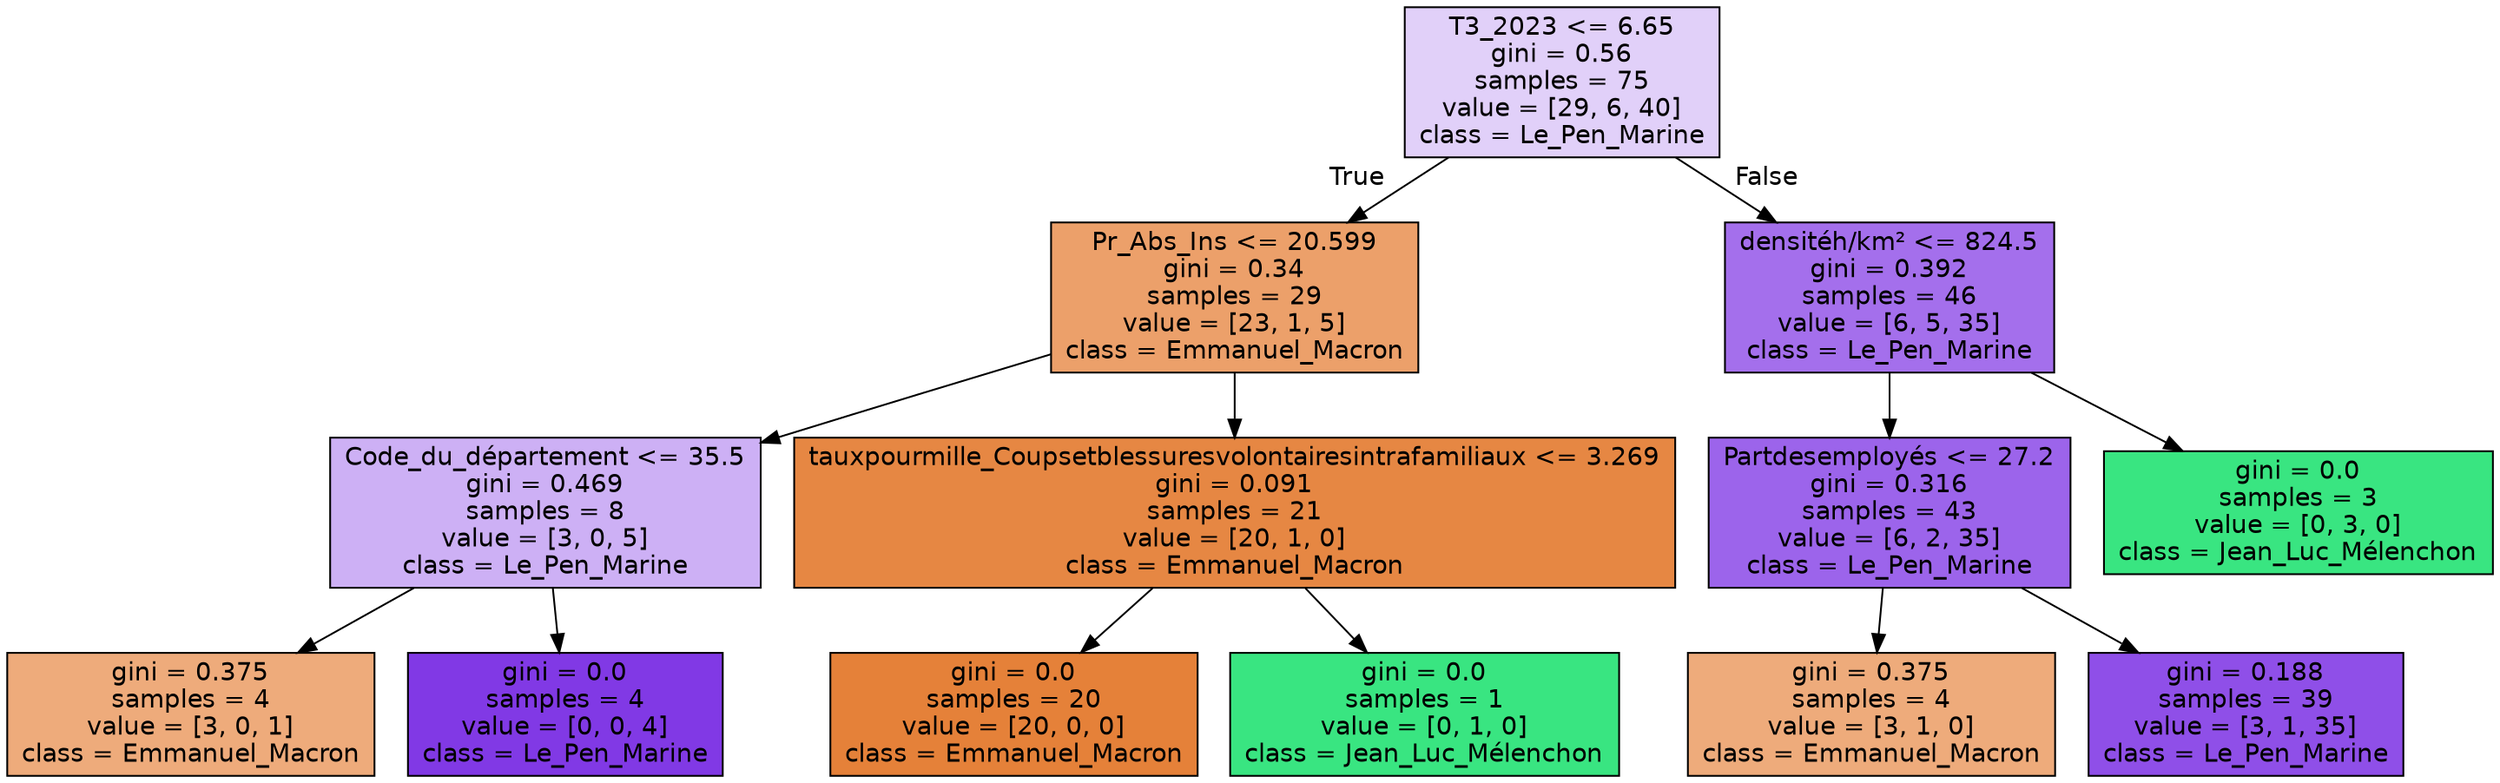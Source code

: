 digraph Tree {
node [shape=box, style="filled", color="black", fontname="helvetica"] ;
edge [fontname="helvetica"] ;
0 [label="T3_2023 <= 6.65\ngini = 0.56\nsamples = 75\nvalue = [29, 6, 40]\nclass = Le_Pen_Marine", fillcolor="#e1d0f9"] ;
1 [label="Pr_Abs_Ins <= 20.599\ngini = 0.34\nsamples = 29\nvalue = [23, 1, 5]\nclass = Emmanuel_Macron", fillcolor="#eca06a"] ;
0 -> 1 [labeldistance=2.5, labelangle=45, headlabel="True"] ;
2 [label="Code_du_département <= 35.5\ngini = 0.469\nsamples = 8\nvalue = [3, 0, 5]\nclass = Le_Pen_Marine", fillcolor="#cdb0f5"] ;
1 -> 2 ;
3 [label="gini = 0.375\nsamples = 4\nvalue = [3, 0, 1]\nclass = Emmanuel_Macron", fillcolor="#eeab7b"] ;
2 -> 3 ;
4 [label="gini = 0.0\nsamples = 4\nvalue = [0, 0, 4]\nclass = Le_Pen_Marine", fillcolor="#8139e5"] ;
2 -> 4 ;
5 [label="tauxpourmille_Coupsetblessuresvolontairesintrafamiliaux <= 3.269\ngini = 0.091\nsamples = 21\nvalue = [20, 1, 0]\nclass = Emmanuel_Macron", fillcolor="#e68743"] ;
1 -> 5 ;
6 [label="gini = 0.0\nsamples = 20\nvalue = [20, 0, 0]\nclass = Emmanuel_Macron", fillcolor="#e58139"] ;
5 -> 6 ;
7 [label="gini = 0.0\nsamples = 1\nvalue = [0, 1, 0]\nclass = Jean_Luc_Mélenchon", fillcolor="#39e581"] ;
5 -> 7 ;
8 [label="densitéh/km² <= 824.5\ngini = 0.392\nsamples = 46\nvalue = [6, 5, 35]\nclass = Le_Pen_Marine", fillcolor="#a46fec"] ;
0 -> 8 [labeldistance=2.5, labelangle=-45, headlabel="False"] ;
9 [label="Partdesemployés <= 27.2\ngini = 0.316\nsamples = 43\nvalue = [6, 2, 35]\nclass = Le_Pen_Marine", fillcolor="#9c64eb"] ;
8 -> 9 ;
10 [label="gini = 0.375\nsamples = 4\nvalue = [3, 1, 0]\nclass = Emmanuel_Macron", fillcolor="#eeab7b"] ;
9 -> 10 ;
11 [label="gini = 0.188\nsamples = 39\nvalue = [3, 1, 35]\nclass = Le_Pen_Marine", fillcolor="#8f4fe8"] ;
9 -> 11 ;
12 [label="gini = 0.0\nsamples = 3\nvalue = [0, 3, 0]\nclass = Jean_Luc_Mélenchon", fillcolor="#39e581"] ;
8 -> 12 ;
}